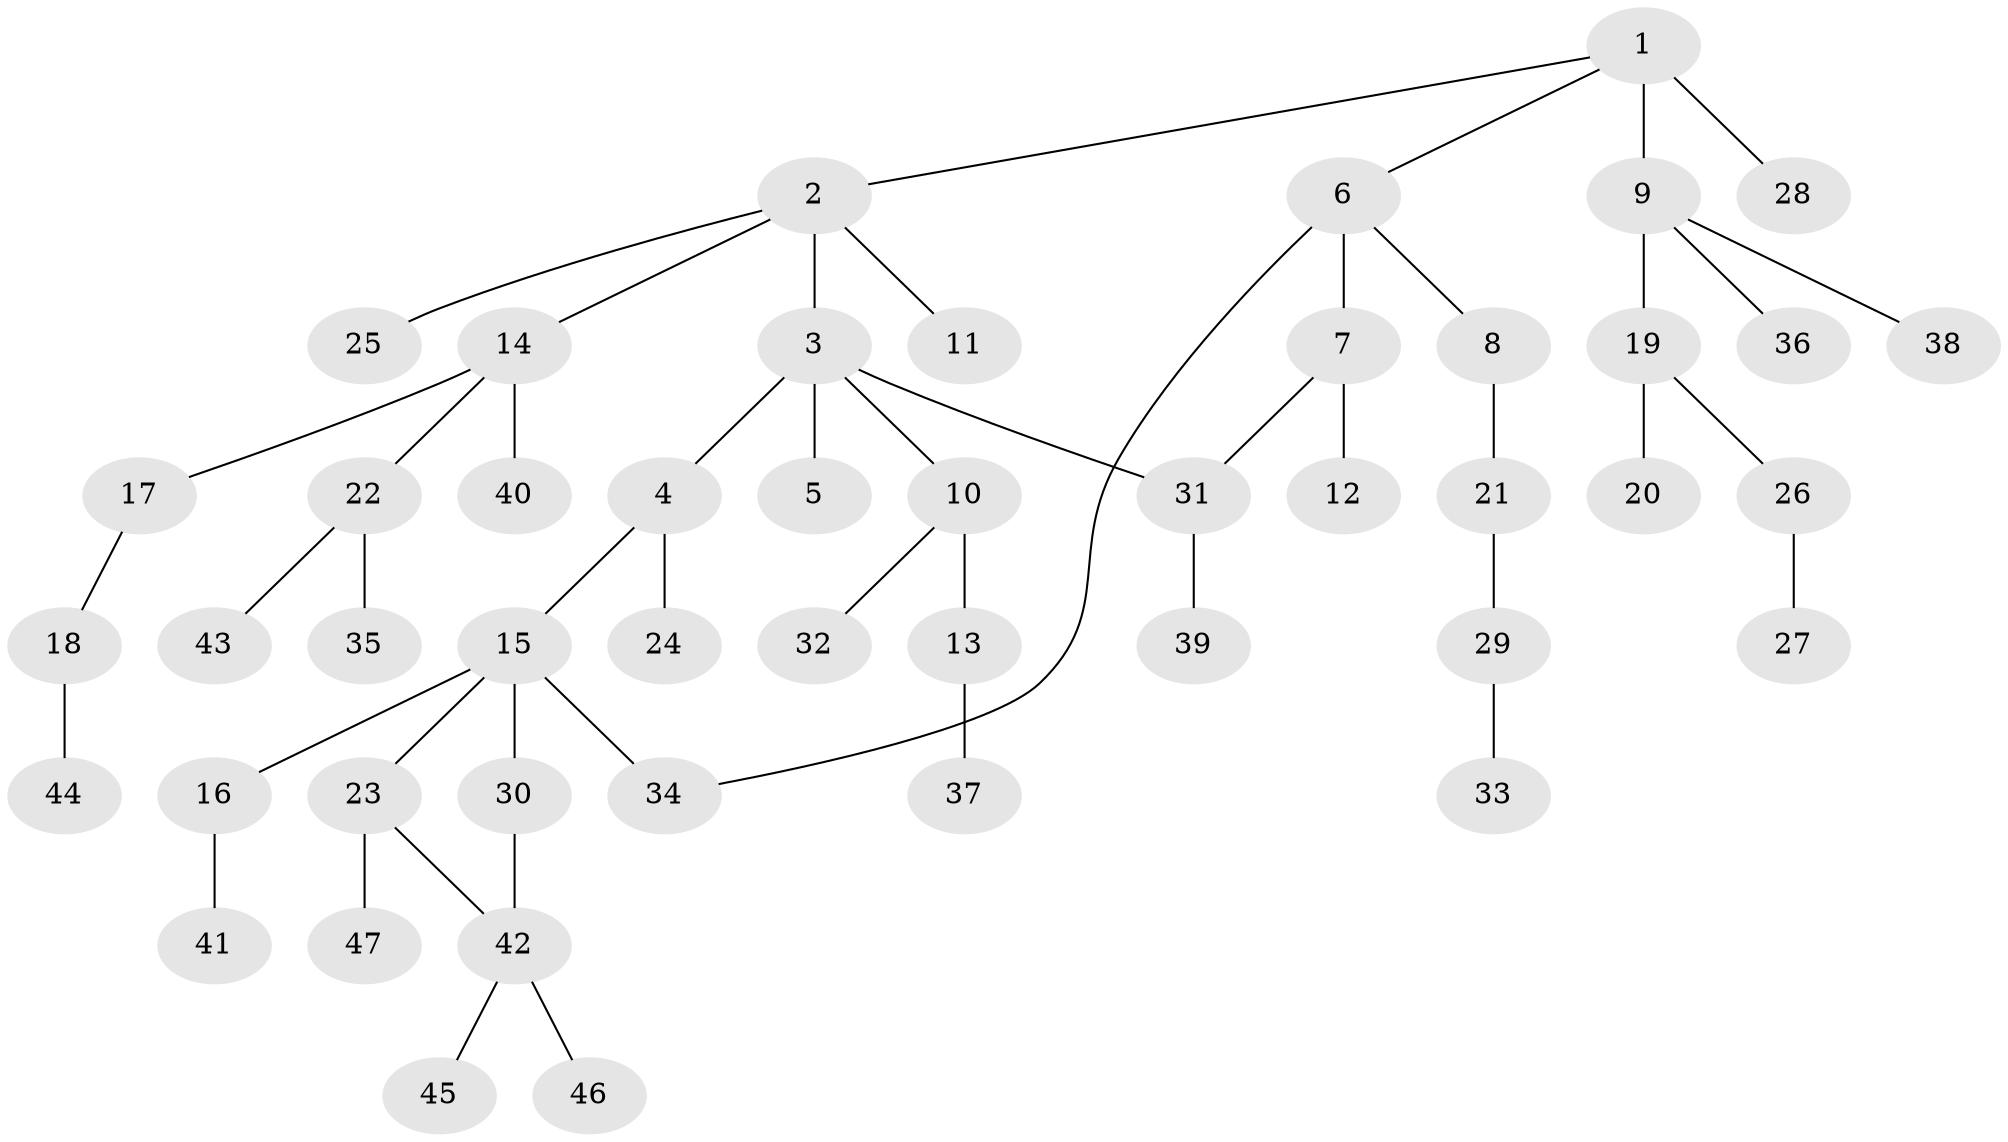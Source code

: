 // original degree distribution, {4: 0.07608695652173914, 3: 0.13043478260869565, 7: 0.010869565217391304, 2: 0.2717391304347826, 5: 0.021739130434782608, 6: 0.010869565217391304, 1: 0.4673913043478261, 8: 0.010869565217391304}
// Generated by graph-tools (version 1.1) at 2025/34/03/09/25 02:34:17]
// undirected, 47 vertices, 49 edges
graph export_dot {
graph [start="1"]
  node [color=gray90,style=filled];
  1;
  2;
  3;
  4;
  5;
  6;
  7;
  8;
  9;
  10;
  11;
  12;
  13;
  14;
  15;
  16;
  17;
  18;
  19;
  20;
  21;
  22;
  23;
  24;
  25;
  26;
  27;
  28;
  29;
  30;
  31;
  32;
  33;
  34;
  35;
  36;
  37;
  38;
  39;
  40;
  41;
  42;
  43;
  44;
  45;
  46;
  47;
  1 -- 2 [weight=1.0];
  1 -- 6 [weight=1.0];
  1 -- 9 [weight=2.0];
  1 -- 28 [weight=1.0];
  2 -- 3 [weight=2.0];
  2 -- 11 [weight=1.0];
  2 -- 14 [weight=1.0];
  2 -- 25 [weight=1.0];
  3 -- 4 [weight=1.0];
  3 -- 5 [weight=1.0];
  3 -- 10 [weight=1.0];
  3 -- 31 [weight=1.0];
  4 -- 15 [weight=1.0];
  4 -- 24 [weight=1.0];
  6 -- 7 [weight=2.0];
  6 -- 8 [weight=1.0];
  6 -- 34 [weight=1.0];
  7 -- 12 [weight=1.0];
  7 -- 31 [weight=1.0];
  8 -- 21 [weight=1.0];
  9 -- 19 [weight=1.0];
  9 -- 36 [weight=1.0];
  9 -- 38 [weight=1.0];
  10 -- 13 [weight=1.0];
  10 -- 32 [weight=1.0];
  13 -- 37 [weight=3.0];
  14 -- 17 [weight=1.0];
  14 -- 22 [weight=1.0];
  14 -- 40 [weight=1.0];
  15 -- 16 [weight=1.0];
  15 -- 23 [weight=1.0];
  15 -- 30 [weight=1.0];
  15 -- 34 [weight=3.0];
  16 -- 41 [weight=1.0];
  17 -- 18 [weight=1.0];
  18 -- 44 [weight=1.0];
  19 -- 20 [weight=1.0];
  19 -- 26 [weight=1.0];
  21 -- 29 [weight=1.0];
  22 -- 35 [weight=1.0];
  22 -- 43 [weight=1.0];
  23 -- 42 [weight=1.0];
  23 -- 47 [weight=1.0];
  26 -- 27 [weight=1.0];
  29 -- 33 [weight=1.0];
  30 -- 42 [weight=1.0];
  31 -- 39 [weight=1.0];
  42 -- 45 [weight=1.0];
  42 -- 46 [weight=1.0];
}
